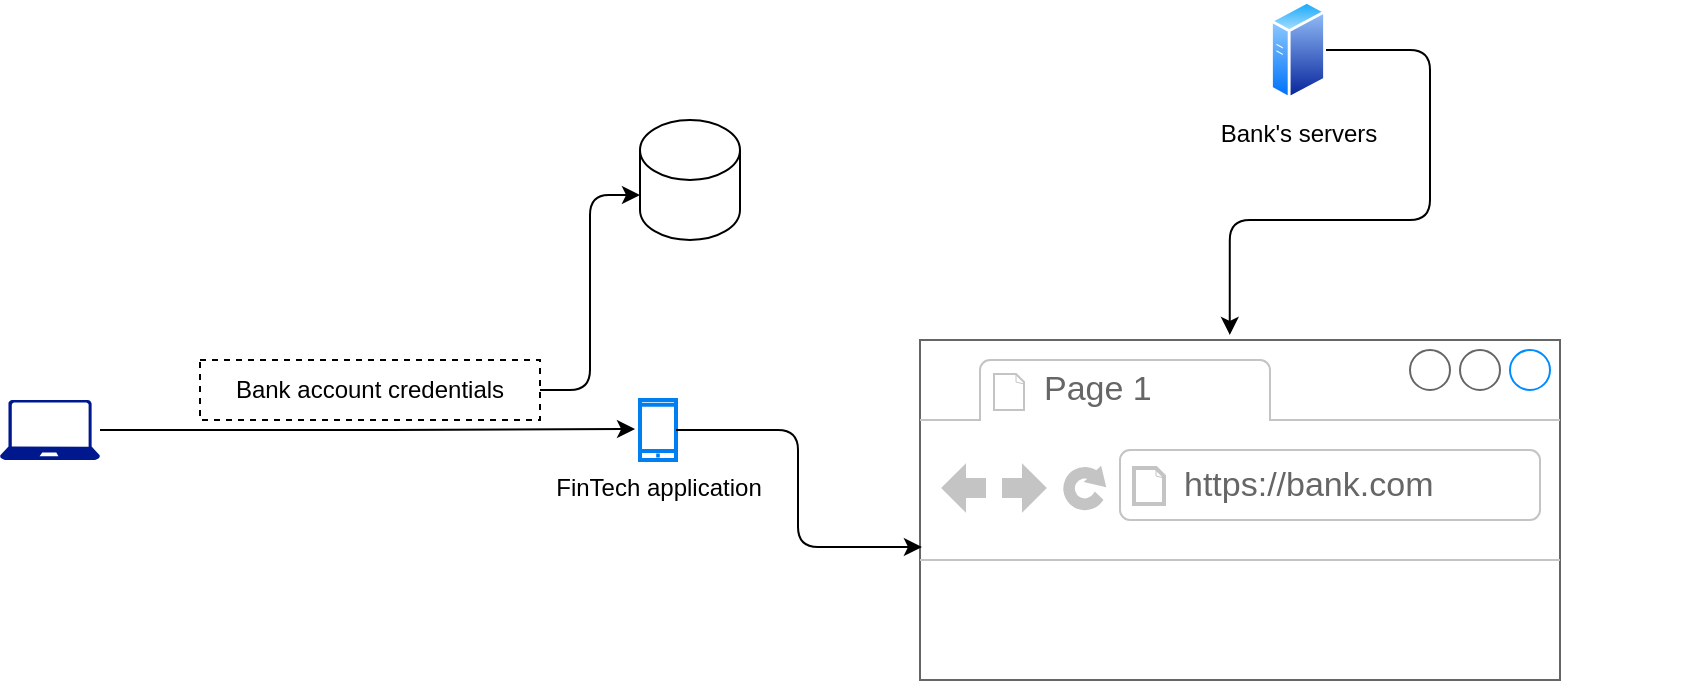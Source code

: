 <mxfile version="26.0.16">
  <diagram name="10.1" id="lkFxprdJkYamxbweEZGj">
    <mxGraphModel dx="1000" dy="565" grid="1" gridSize="10" guides="1" tooltips="1" connect="1" arrows="1" fold="1" page="1" pageScale="1" pageWidth="850" pageHeight="1100" math="0" shadow="0">
      <root>
        <mxCell id="0" />
        <mxCell id="1" parent="0" />
        <mxCell id="yzB2KYVp-gDp9_4tMVdA-3" value="" style="sketch=0;aspect=fixed;pointerEvents=1;shadow=0;dashed=0;html=1;strokeColor=none;labelPosition=center;verticalLabelPosition=bottom;verticalAlign=top;align=center;fillColor=#00188D;shape=mxgraph.azure.laptop" vertex="1" parent="1">
          <mxGeometry x="10" y="230" width="50" height="30" as="geometry" />
        </mxCell>
        <mxCell id="yzB2KYVp-gDp9_4tMVdA-5" value="Bank&#39;s servers" style="image;aspect=fixed;perimeter=ellipsePerimeter;html=1;align=center;shadow=0;dashed=0;spacingTop=3;image=img/lib/active_directory/generic_server.svg;" vertex="1" parent="1">
          <mxGeometry x="645" y="30" width="28.0" height="50" as="geometry" />
        </mxCell>
        <mxCell id="yzB2KYVp-gDp9_4tMVdA-6" value="FinTech application" style="html=1;verticalLabelPosition=bottom;align=center;labelBackgroundColor=#ffffff;verticalAlign=top;strokeWidth=2;strokeColor=#0080F0;shadow=0;dashed=0;shape=mxgraph.ios7.icons.smartphone;" vertex="1" parent="1">
          <mxGeometry x="330" y="230" width="18" height="30" as="geometry" />
        </mxCell>
        <mxCell id="yzB2KYVp-gDp9_4tMVdA-7" value="" style="strokeWidth=1;shadow=0;dashed=0;align=center;html=1;shape=mxgraph.mockup.containers.browserWindow;rSize=0;strokeColor=#666666;strokeColor2=#008cff;strokeColor3=#c4c4c4;mainText=,;recursiveResize=0;" vertex="1" parent="1">
          <mxGeometry x="470" y="200" width="320" height="170" as="geometry" />
        </mxCell>
        <mxCell id="yzB2KYVp-gDp9_4tMVdA-8" value="Page 1" style="strokeWidth=1;shadow=0;dashed=0;align=center;html=1;shape=mxgraph.mockup.containers.anchor;fontSize=17;fontColor=#666666;align=left;whiteSpace=wrap;" vertex="1" parent="yzB2KYVp-gDp9_4tMVdA-7">
          <mxGeometry x="60" y="12" width="110" height="26" as="geometry" />
        </mxCell>
        <mxCell id="yzB2KYVp-gDp9_4tMVdA-9" value="https://bank.com" style="strokeWidth=1;shadow=0;dashed=0;align=center;html=1;shape=mxgraph.mockup.containers.anchor;rSize=0;fontSize=17;fontColor=#666666;align=left;" vertex="1" parent="yzB2KYVp-gDp9_4tMVdA-7">
          <mxGeometry x="130" y="60" width="250" height="26" as="geometry" />
        </mxCell>
        <mxCell id="yzB2KYVp-gDp9_4tMVdA-10" style="edgeStyle=orthogonalEdgeStyle;rounded=1;orthogonalLoop=1;jettySize=auto;html=1;entryX=0.484;entryY=-0.015;entryDx=0;entryDy=0;entryPerimeter=0;curved=0;" edge="1" parent="1" source="yzB2KYVp-gDp9_4tMVdA-5" target="yzB2KYVp-gDp9_4tMVdA-7">
          <mxGeometry relative="1" as="geometry">
            <Array as="points">
              <mxPoint x="725" y="55" />
              <mxPoint x="725" y="140" />
              <mxPoint x="625" y="140" />
            </Array>
          </mxGeometry>
        </mxCell>
        <mxCell id="yzB2KYVp-gDp9_4tMVdA-11" style="edgeStyle=orthogonalEdgeStyle;rounded=1;orthogonalLoop=1;jettySize=auto;html=1;entryX=-0.138;entryY=0.484;entryDx=0;entryDy=0;entryPerimeter=0;curved=0;" edge="1" parent="1" source="yzB2KYVp-gDp9_4tMVdA-3" target="yzB2KYVp-gDp9_4tMVdA-6">
          <mxGeometry relative="1" as="geometry" />
        </mxCell>
        <mxCell id="yzB2KYVp-gDp9_4tMVdA-12" value="Bank account credentials" style="text;html=1;align=center;verticalAlign=middle;whiteSpace=wrap;rounded=0;strokeColor=default;dashed=1;" vertex="1" parent="1">
          <mxGeometry x="110" y="210" width="170" height="30" as="geometry" />
        </mxCell>
        <mxCell id="yzB2KYVp-gDp9_4tMVdA-14" value="" style="shape=cylinder3;whiteSpace=wrap;html=1;boundedLbl=1;backgroundOutline=1;size=15;" vertex="1" parent="1">
          <mxGeometry x="330" y="90" width="50" height="60" as="geometry" />
        </mxCell>
        <mxCell id="yzB2KYVp-gDp9_4tMVdA-15" style="edgeStyle=orthogonalEdgeStyle;rounded=1;orthogonalLoop=1;jettySize=auto;html=1;entryX=0;entryY=0;entryDx=0;entryDy=37.5;entryPerimeter=0;curved=0;" edge="1" parent="1" source="yzB2KYVp-gDp9_4tMVdA-12" target="yzB2KYVp-gDp9_4tMVdA-14">
          <mxGeometry relative="1" as="geometry" />
        </mxCell>
        <mxCell id="yzB2KYVp-gDp9_4tMVdA-16" style="edgeStyle=orthogonalEdgeStyle;rounded=1;orthogonalLoop=1;jettySize=auto;html=1;entryX=0.003;entryY=0.609;entryDx=0;entryDy=0;entryPerimeter=0;curved=0;" edge="1" parent="1" source="yzB2KYVp-gDp9_4tMVdA-6" target="yzB2KYVp-gDp9_4tMVdA-7">
          <mxGeometry relative="1" as="geometry" />
        </mxCell>
      </root>
    </mxGraphModel>
  </diagram>
</mxfile>
